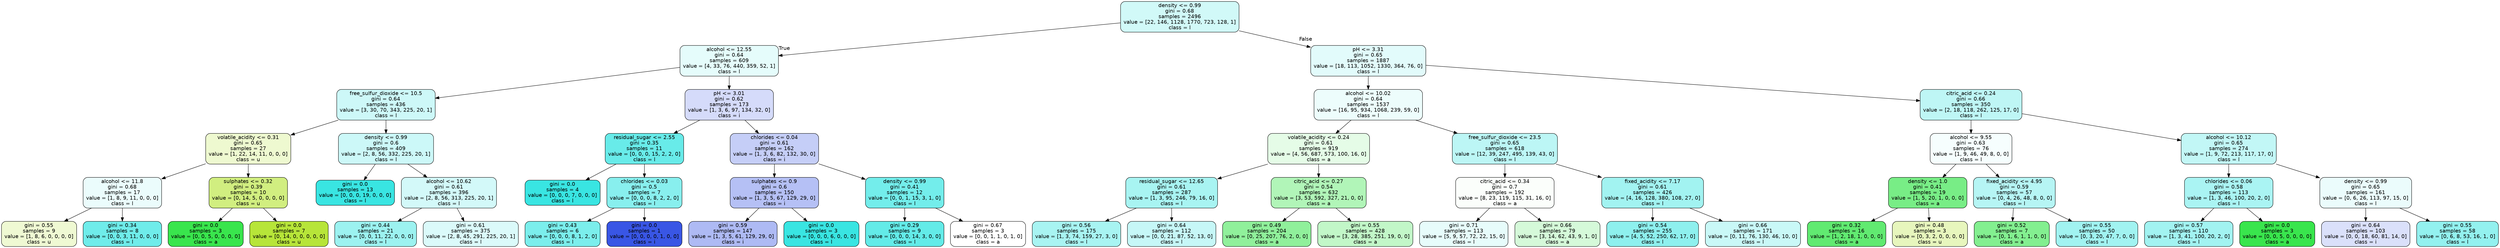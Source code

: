digraph Tree {
node [shape=box, style="filled, rounded", color="black", fontname="helvetica"] ;
edge [fontname="helvetica"] ;
0 [label="density <= 0.99\ngini = 0.68\nsamples = 2496\nvalue = [22, 146, 1128, 1770, 723, 128, 1]\nclass = l", fillcolor="#d1f9f8"] ;
1 [label="alcohol <= 12.55\ngini = 0.64\nsamples = 609\nvalue = [4, 33, 76, 440, 359, 52, 1]\nclass = l", fillcolor="#e5fcfb"] ;
0 -> 1 [labeldistance=2.5, labelangle=45, headlabel="True"] ;
2 [label="free_sulfur_dioxide <= 10.5\ngini = 0.64\nsamples = 436\nvalue = [3, 30, 70, 343, 225, 20, 1]\nclass = l", fillcolor="#cdf8f8"] ;
1 -> 2 ;
3 [label="volatile_acidity <= 0.31\ngini = 0.65\nsamples = 27\nvalue = [1, 22, 14, 11, 0, 0, 0]\nclass = u", fillcolor="#eef9d0"] ;
2 -> 3 ;
4 [label="alcohol <= 11.8\ngini = 0.68\nsamples = 17\nvalue = [1, 8, 9, 11, 0, 0, 0]\nclass = l", fillcolor="#ebfcfc"] ;
3 -> 4 ;
5 [label="gini = 0.55\nsamples = 9\nvalue = [1, 8, 6, 0, 0, 0, 0]\nclass = u", fillcolor="#eff9d3"] ;
4 -> 5 ;
6 [label="gini = 0.34\nsamples = 8\nvalue = [0, 0, 3, 11, 0, 0, 0]\nclass = l", fillcolor="#6fecea"] ;
4 -> 6 ;
7 [label="sulphates <= 0.32\ngini = 0.39\nsamples = 10\nvalue = [0, 14, 5, 0, 0, 0, 0]\nclass = u", fillcolor="#d1ee80"] ;
3 -> 7 ;
8 [label="gini = 0.0\nsamples = 3\nvalue = [0, 0, 5, 0, 0, 0, 0]\nclass = a", fillcolor="#39e54d"] ;
7 -> 8 ;
9 [label="gini = 0.0\nsamples = 7\nvalue = [0, 14, 0, 0, 0, 0, 0]\nclass = u", fillcolor="#b7e539"] ;
7 -> 9 ;
10 [label="density <= 0.99\ngini = 0.6\nsamples = 409\nvalue = [2, 8, 56, 332, 225, 20, 1]\nclass = l", fillcolor="#ccf8f8"] ;
2 -> 10 ;
11 [label="gini = 0.0\nsamples = 13\nvalue = [0, 0, 0, 19, 0, 0, 0]\nclass = l", fillcolor="#39e5e2"] ;
10 -> 11 ;
12 [label="alcohol <= 10.62\ngini = 0.61\nsamples = 396\nvalue = [2, 8, 56, 313, 225, 20, 1]\nclass = l", fillcolor="#d3f9f9"] ;
10 -> 12 ;
13 [label="gini = 0.44\nsamples = 21\nvalue = [0, 0, 11, 22, 0, 0, 0]\nclass = l", fillcolor="#9cf2f0"] ;
12 -> 13 ;
14 [label="gini = 0.61\nsamples = 375\nvalue = [2, 8, 45, 291, 225, 20, 1]\nclass = l", fillcolor="#dbfafa"] ;
12 -> 14 ;
15 [label="pH <= 3.01\ngini = 0.62\nsamples = 173\nvalue = [1, 3, 6, 97, 134, 32, 0]\nclass = i", fillcolor="#d5dbfa"] ;
1 -> 15 ;
16 [label="residual_sugar <= 2.55\ngini = 0.35\nsamples = 11\nvalue = [0, 0, 0, 15, 2, 2, 0]\nclass = l", fillcolor="#68ebe9"] ;
15 -> 16 ;
17 [label="gini = 0.0\nsamples = 4\nvalue = [0, 0, 0, 7, 0, 0, 0]\nclass = l", fillcolor="#39e5e2"] ;
16 -> 17 ;
18 [label="chlorides <= 0.03\ngini = 0.5\nsamples = 7\nvalue = [0, 0, 0, 8, 2, 2, 0]\nclass = l", fillcolor="#88efee"] ;
16 -> 18 ;
19 [label="gini = 0.43\nsamples = 6\nvalue = [0, 0, 0, 8, 1, 2, 0]\nclass = l", fillcolor="#7beeec"] ;
18 -> 19 ;
20 [label="gini = 0.0\nsamples = 1\nvalue = [0, 0, 0, 0, 1, 0, 0]\nclass = i", fillcolor="#3956e5"] ;
18 -> 20 ;
21 [label="chlorides <= 0.04\ngini = 0.61\nsamples = 162\nvalue = [1, 3, 6, 82, 132, 30, 0]\nclass = i", fillcolor="#c5cef7"] ;
15 -> 21 ;
22 [label="sulphates <= 0.9\ngini = 0.6\nsamples = 150\nvalue = [1, 3, 5, 67, 129, 29, 0]\nclass = i", fillcolor="#b5c0f5"] ;
21 -> 22 ;
23 [label="gini = 0.59\nsamples = 147\nvalue = [1, 3, 5, 61, 129, 29, 0]\nclass = i", fillcolor="#aebaf4"] ;
22 -> 23 ;
24 [label="gini = 0.0\nsamples = 3\nvalue = [0, 0, 0, 6, 0, 0, 0]\nclass = l", fillcolor="#39e5e2"] ;
22 -> 24 ;
25 [label="density <= 0.99\ngini = 0.41\nsamples = 12\nvalue = [0, 0, 1, 15, 3, 1, 0]\nclass = l", fillcolor="#73edeb"] ;
21 -> 25 ;
26 [label="gini = 0.29\nsamples = 9\nvalue = [0, 0, 0, 14, 3, 0, 0]\nclass = l", fillcolor="#63ebe8"] ;
25 -> 26 ;
27 [label="gini = 0.67\nsamples = 3\nvalue = [0, 0, 1, 1, 0, 1, 0]\nclass = a", fillcolor="#ffffff"] ;
25 -> 27 ;
28 [label="pH <= 3.31\ngini = 0.65\nsamples = 1887\nvalue = [18, 113, 1052, 1330, 364, 76, 0]\nclass = l", fillcolor="#e2fbfb"] ;
0 -> 28 [labeldistance=2.5, labelangle=-45, headlabel="False"] ;
29 [label="alcohol <= 10.02\ngini = 0.64\nsamples = 1537\nvalue = [16, 95, 934, 1068, 239, 59, 0]\nclass = l", fillcolor="#edfdfc"] ;
28 -> 29 ;
30 [label="volatile_acidity <= 0.24\ngini = 0.61\nsamples = 919\nvalue = [4, 56, 687, 573, 100, 16, 0]\nclass = a", fillcolor="#e5fce7"] ;
29 -> 30 ;
31 [label="residual_sugar <= 12.65\ngini = 0.61\nsamples = 287\nvalue = [1, 3, 95, 246, 79, 16, 0]\nclass = l", fillcolor="#a8f4f2"] ;
30 -> 31 ;
32 [label="gini = 0.56\nsamples = 175\nvalue = [1, 3, 74, 159, 27, 3, 0]\nclass = l", fillcolor="#a8f4f2"] ;
31 -> 32 ;
33 [label="gini = 0.64\nsamples = 112\nvalue = [0, 0, 21, 87, 52, 13, 0]\nclass = l", fillcolor="#c6f7f7"] ;
31 -> 33 ;
34 [label="citric_acid <= 0.27\ngini = 0.54\nsamples = 632\nvalue = [3, 53, 592, 327, 21, 0, 0]\nclass = a", fillcolor="#b1f5b8"] ;
30 -> 34 ;
35 [label="gini = 0.49\nsamples = 204\nvalue = [0, 25, 207, 76, 2, 0, 0]\nclass = a", fillcolor="#90f09b"] ;
34 -> 35 ;
36 [label="gini = 0.55\nsamples = 428\nvalue = [3, 28, 385, 251, 19, 0, 0]\nclass = a", fillcolor="#c2f7c8"] ;
34 -> 36 ;
37 [label="free_sulfur_dioxide <= 23.5\ngini = 0.65\nsamples = 618\nvalue = [12, 39, 247, 495, 139, 43, 0]\nclass = l", fillcolor="#bcf6f5"] ;
29 -> 37 ;
38 [label="citric_acid <= 0.34\ngini = 0.7\nsamples = 192\nvalue = [8, 23, 119, 115, 31, 16, 0]\nclass = a", fillcolor="#fbfefb"] ;
37 -> 38 ;
39 [label="gini = 0.71\nsamples = 113\nvalue = [5, 9, 57, 72, 22, 15, 0]\nclass = l", fillcolor="#e7fcfb"] ;
38 -> 39 ;
40 [label="gini = 0.66\nsamples = 79\nvalue = [3, 14, 62, 43, 9, 1, 0]\nclass = a", fillcolor="#d5f9d9"] ;
38 -> 40 ;
41 [label="fixed_acidity <= 7.17\ngini = 0.61\nsamples = 426\nvalue = [4, 16, 128, 380, 108, 27, 0]\nclass = l", fillcolor="#a2f3f1"] ;
37 -> 41 ;
42 [label="gini = 0.54\nsamples = 255\nvalue = [4, 5, 52, 250, 62, 17, 0]\nclass = l", fillcolor="#8ef0ee"] ;
41 -> 42 ;
43 [label="gini = 0.66\nsamples = 171\nvalue = [0, 11, 76, 130, 46, 10, 0]\nclass = l", fillcolor="#c9f8f7"] ;
41 -> 43 ;
44 [label="citric_acid <= 0.24\ngini = 0.66\nsamples = 350\nvalue = [2, 18, 118, 262, 125, 17, 0]\nclass = l", fillcolor="#bef6f5"] ;
28 -> 44 ;
45 [label="alcohol <= 9.55\ngini = 0.63\nsamples = 76\nvalue = [1, 9, 46, 49, 8, 0, 0]\nclass = l", fillcolor="#f6fefe"] ;
44 -> 45 ;
46 [label="density <= 1.0\ngini = 0.41\nsamples = 19\nvalue = [1, 5, 20, 1, 0, 0, 0]\nclass = a", fillcolor="#78ed86"] ;
45 -> 46 ;
47 [label="gini = 0.32\nsamples = 16\nvalue = [1, 2, 18, 1, 0, 0, 0]\nclass = a", fillcolor="#61ea71"] ;
46 -> 47 ;
48 [label="gini = 0.48\nsamples = 3\nvalue = [0, 3, 2, 0, 0, 0, 0]\nclass = u", fillcolor="#e7f6bd"] ;
46 -> 48 ;
49 [label="fixed_acidity <= 4.95\ngini = 0.59\nsamples = 57\nvalue = [0, 4, 26, 48, 8, 0, 0]\nclass = l", fillcolor="#b6f5f4"] ;
45 -> 49 ;
50 [label="gini = 0.52\nsamples = 7\nvalue = [0, 1, 6, 1, 1, 0, 0]\nclass = a", fillcolor="#83ef90"] ;
49 -> 50 ;
51 [label="gini = 0.55\nsamples = 50\nvalue = [0, 3, 20, 47, 7, 0, 0]\nclass = l", fillcolor="#a1f3f1"] ;
49 -> 51 ;
52 [label="alcohol <= 10.12\ngini = 0.65\nsamples = 274\nvalue = [1, 9, 72, 213, 117, 17, 0]\nclass = l", fillcolor="#c2f7f6"] ;
44 -> 52 ;
53 [label="chlorides <= 0.06\ngini = 0.58\nsamples = 113\nvalue = [1, 3, 46, 100, 20, 2, 0]\nclass = l", fillcolor="#aaf4f3"] ;
52 -> 53 ;
54 [label="gini = 0.57\nsamples = 110\nvalue = [1, 3, 41, 100, 20, 2, 0]\nclass = l", fillcolor="#a2f3f1"] ;
53 -> 54 ;
55 [label="gini = 0.0\nsamples = 3\nvalue = [0, 0, 5, 0, 0, 0, 0]\nclass = a", fillcolor="#39e54d"] ;
53 -> 55 ;
56 [label="density <= 0.99\ngini = 0.65\nsamples = 161\nvalue = [0, 6, 26, 113, 97, 15, 0]\nclass = l", fillcolor="#ebfcfc"] ;
52 -> 56 ;
57 [label="gini = 0.64\nsamples = 103\nvalue = [0, 0, 18, 60, 81, 14, 0]\nclass = i", fillcolor="#dae0fa"] ;
56 -> 57 ;
58 [label="gini = 0.55\nsamples = 58\nvalue = [0, 6, 8, 53, 16, 1, 0]\nclass = l", fillcolor="#93f1ef"] ;
56 -> 58 ;
}